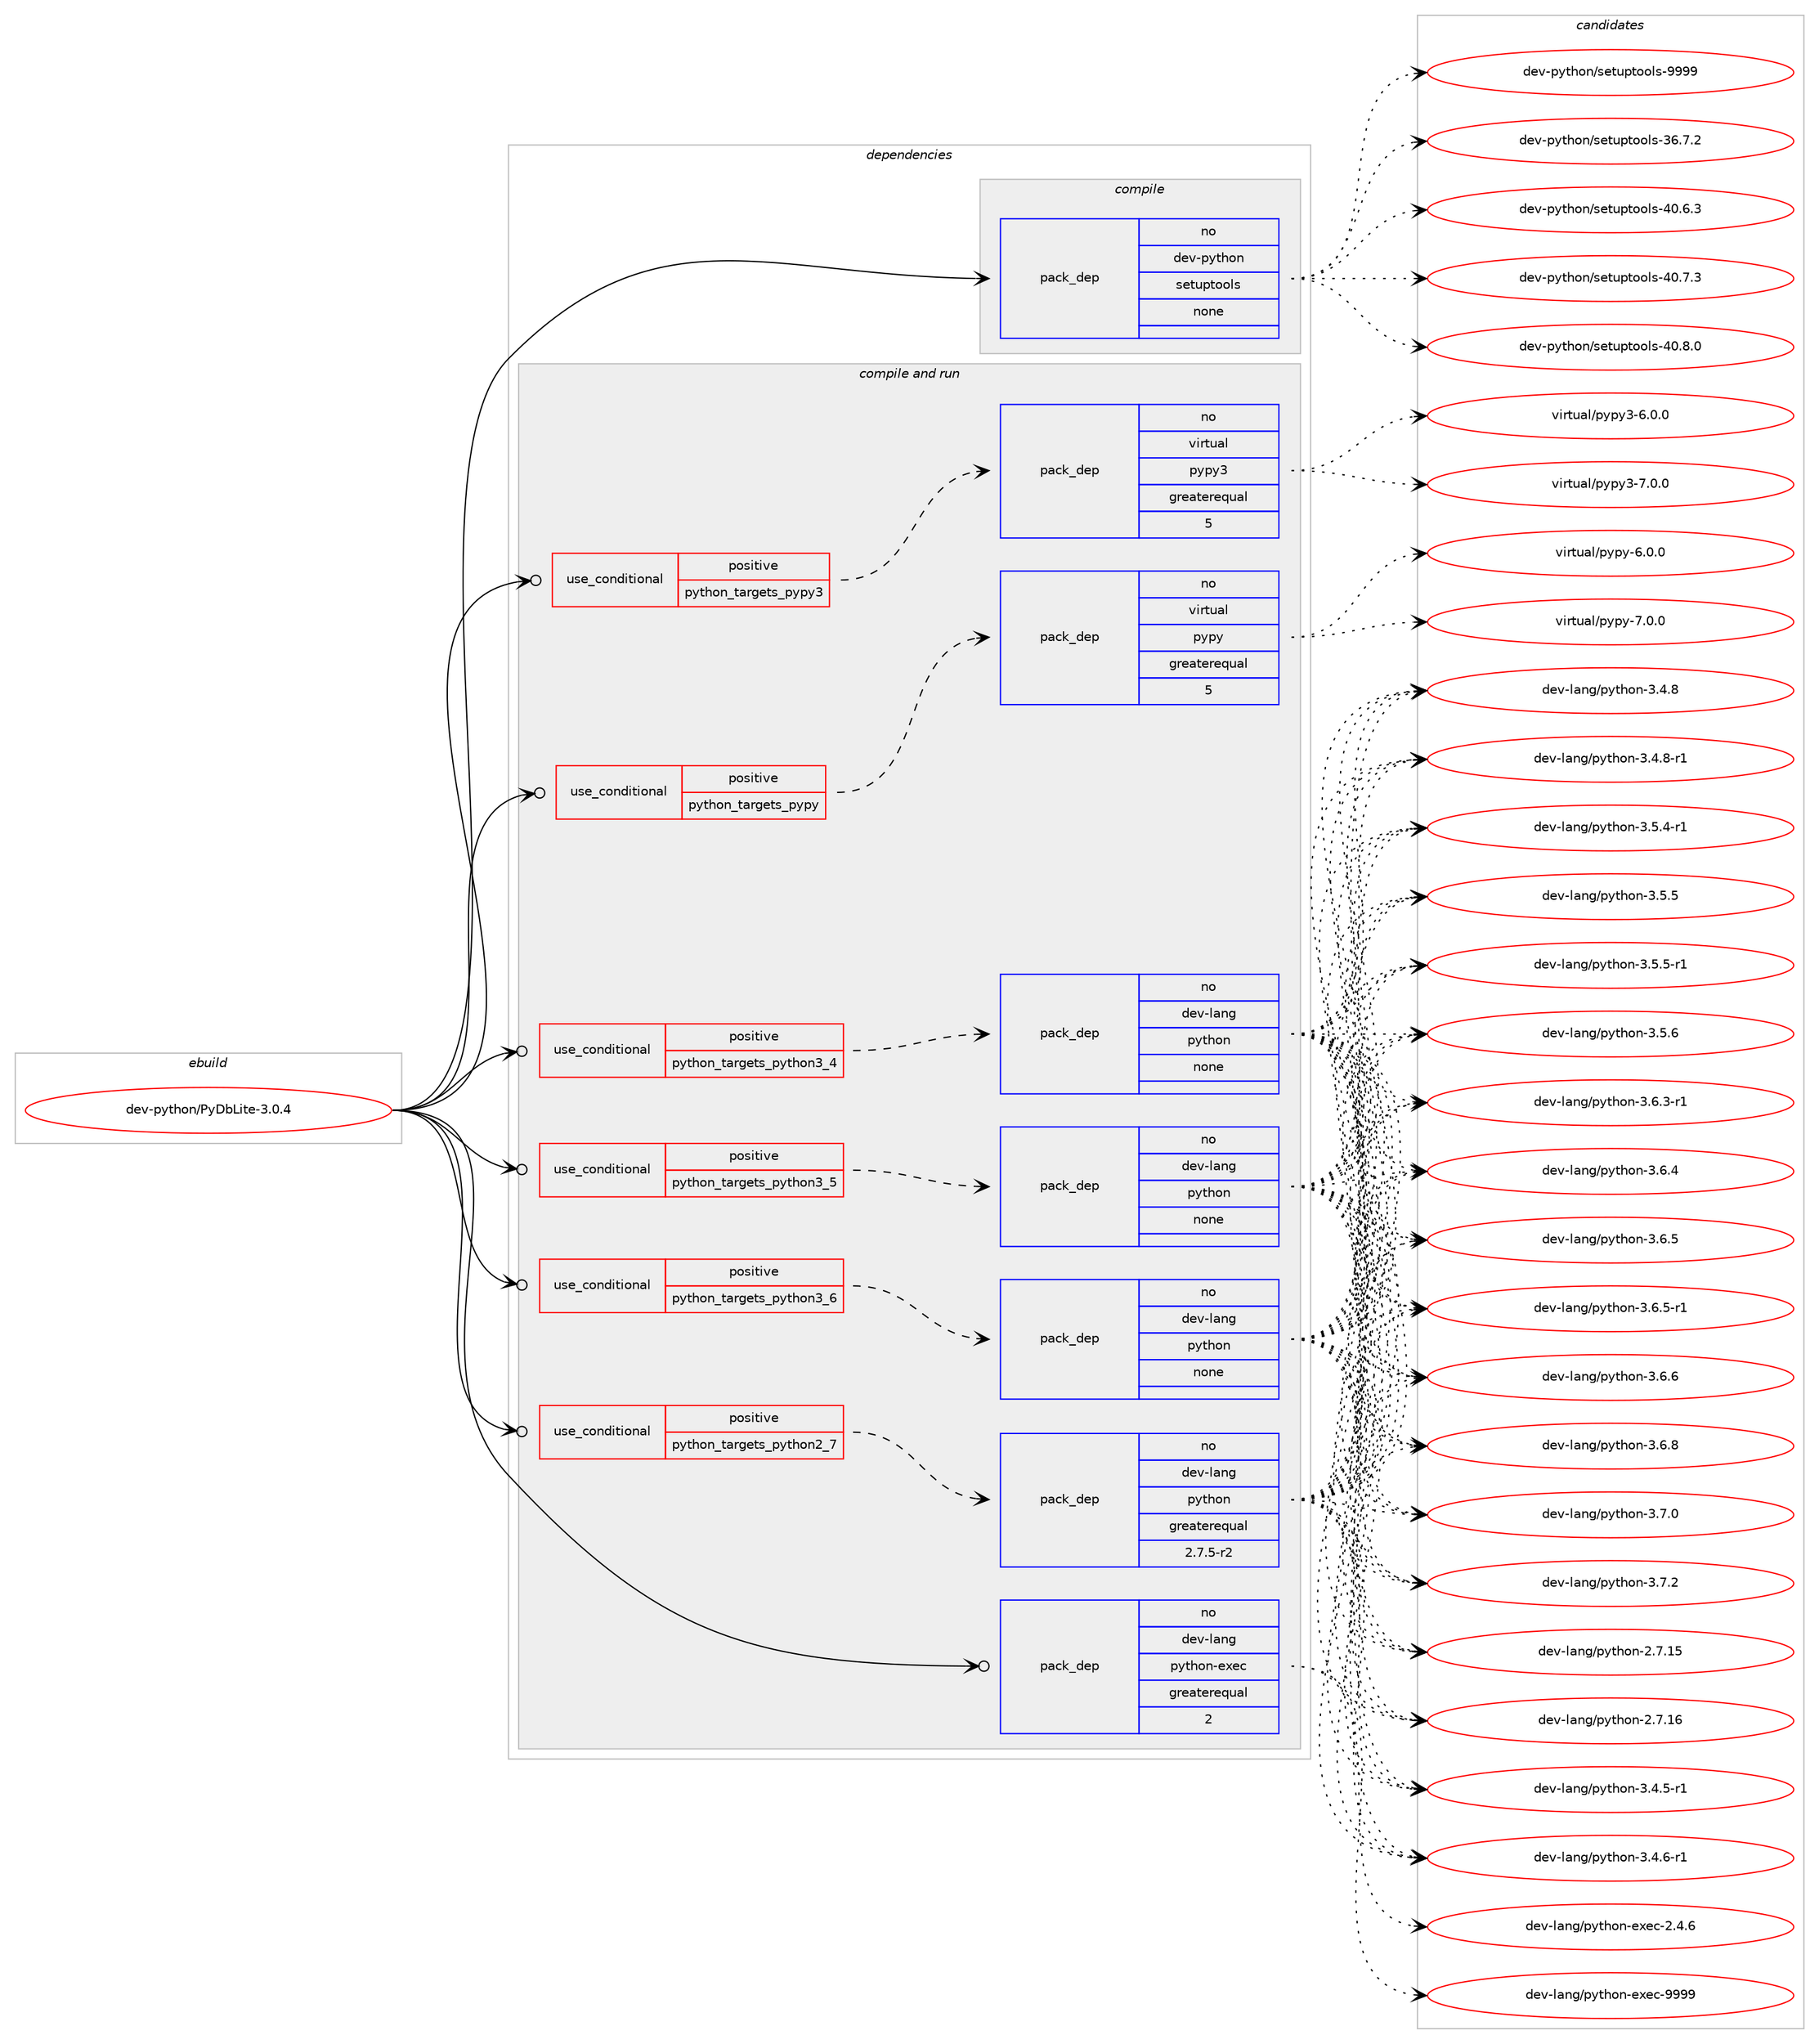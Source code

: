 digraph prolog {

# *************
# Graph options
# *************

newrank=true;
concentrate=true;
compound=true;
graph [rankdir=LR,fontname=Helvetica,fontsize=10,ranksep=1.5];#, ranksep=2.5, nodesep=0.2];
edge  [arrowhead=vee];
node  [fontname=Helvetica,fontsize=10];

# **********
# The ebuild
# **********

subgraph cluster_leftcol {
color=gray;
rank=same;
label=<<i>ebuild</i>>;
id [label="dev-python/PyDbLite-3.0.4", color=red, width=4, href="../dev-python/PyDbLite-3.0.4.svg"];
}

# ****************
# The dependencies
# ****************

subgraph cluster_midcol {
color=gray;
label=<<i>dependencies</i>>;
subgraph cluster_compile {
fillcolor="#eeeeee";
style=filled;
label=<<i>compile</i>>;
subgraph pack1003456 {
dependency1397051 [label=<<TABLE BORDER="0" CELLBORDER="1" CELLSPACING="0" CELLPADDING="4" WIDTH="220"><TR><TD ROWSPAN="6" CELLPADDING="30">pack_dep</TD></TR><TR><TD WIDTH="110">no</TD></TR><TR><TD>dev-python</TD></TR><TR><TD>setuptools</TD></TR><TR><TD>none</TD></TR><TR><TD></TD></TR></TABLE>>, shape=none, color=blue];
}
id:e -> dependency1397051:w [weight=20,style="solid",arrowhead="vee"];
}
subgraph cluster_compileandrun {
fillcolor="#eeeeee";
style=filled;
label=<<i>compile and run</i>>;
subgraph cond370371 {
dependency1397052 [label=<<TABLE BORDER="0" CELLBORDER="1" CELLSPACING="0" CELLPADDING="4"><TR><TD ROWSPAN="3" CELLPADDING="10">use_conditional</TD></TR><TR><TD>positive</TD></TR><TR><TD>python_targets_pypy</TD></TR></TABLE>>, shape=none, color=red];
subgraph pack1003457 {
dependency1397053 [label=<<TABLE BORDER="0" CELLBORDER="1" CELLSPACING="0" CELLPADDING="4" WIDTH="220"><TR><TD ROWSPAN="6" CELLPADDING="30">pack_dep</TD></TR><TR><TD WIDTH="110">no</TD></TR><TR><TD>virtual</TD></TR><TR><TD>pypy</TD></TR><TR><TD>greaterequal</TD></TR><TR><TD>5</TD></TR></TABLE>>, shape=none, color=blue];
}
dependency1397052:e -> dependency1397053:w [weight=20,style="dashed",arrowhead="vee"];
}
id:e -> dependency1397052:w [weight=20,style="solid",arrowhead="odotvee"];
subgraph cond370372 {
dependency1397054 [label=<<TABLE BORDER="0" CELLBORDER="1" CELLSPACING="0" CELLPADDING="4"><TR><TD ROWSPAN="3" CELLPADDING="10">use_conditional</TD></TR><TR><TD>positive</TD></TR><TR><TD>python_targets_pypy3</TD></TR></TABLE>>, shape=none, color=red];
subgraph pack1003458 {
dependency1397055 [label=<<TABLE BORDER="0" CELLBORDER="1" CELLSPACING="0" CELLPADDING="4" WIDTH="220"><TR><TD ROWSPAN="6" CELLPADDING="30">pack_dep</TD></TR><TR><TD WIDTH="110">no</TD></TR><TR><TD>virtual</TD></TR><TR><TD>pypy3</TD></TR><TR><TD>greaterequal</TD></TR><TR><TD>5</TD></TR></TABLE>>, shape=none, color=blue];
}
dependency1397054:e -> dependency1397055:w [weight=20,style="dashed",arrowhead="vee"];
}
id:e -> dependency1397054:w [weight=20,style="solid",arrowhead="odotvee"];
subgraph cond370373 {
dependency1397056 [label=<<TABLE BORDER="0" CELLBORDER="1" CELLSPACING="0" CELLPADDING="4"><TR><TD ROWSPAN="3" CELLPADDING="10">use_conditional</TD></TR><TR><TD>positive</TD></TR><TR><TD>python_targets_python2_7</TD></TR></TABLE>>, shape=none, color=red];
subgraph pack1003459 {
dependency1397057 [label=<<TABLE BORDER="0" CELLBORDER="1" CELLSPACING="0" CELLPADDING="4" WIDTH="220"><TR><TD ROWSPAN="6" CELLPADDING="30">pack_dep</TD></TR><TR><TD WIDTH="110">no</TD></TR><TR><TD>dev-lang</TD></TR><TR><TD>python</TD></TR><TR><TD>greaterequal</TD></TR><TR><TD>2.7.5-r2</TD></TR></TABLE>>, shape=none, color=blue];
}
dependency1397056:e -> dependency1397057:w [weight=20,style="dashed",arrowhead="vee"];
}
id:e -> dependency1397056:w [weight=20,style="solid",arrowhead="odotvee"];
subgraph cond370374 {
dependency1397058 [label=<<TABLE BORDER="0" CELLBORDER="1" CELLSPACING="0" CELLPADDING="4"><TR><TD ROWSPAN="3" CELLPADDING="10">use_conditional</TD></TR><TR><TD>positive</TD></TR><TR><TD>python_targets_python3_4</TD></TR></TABLE>>, shape=none, color=red];
subgraph pack1003460 {
dependency1397059 [label=<<TABLE BORDER="0" CELLBORDER="1" CELLSPACING="0" CELLPADDING="4" WIDTH="220"><TR><TD ROWSPAN="6" CELLPADDING="30">pack_dep</TD></TR><TR><TD WIDTH="110">no</TD></TR><TR><TD>dev-lang</TD></TR><TR><TD>python</TD></TR><TR><TD>none</TD></TR><TR><TD></TD></TR></TABLE>>, shape=none, color=blue];
}
dependency1397058:e -> dependency1397059:w [weight=20,style="dashed",arrowhead="vee"];
}
id:e -> dependency1397058:w [weight=20,style="solid",arrowhead="odotvee"];
subgraph cond370375 {
dependency1397060 [label=<<TABLE BORDER="0" CELLBORDER="1" CELLSPACING="0" CELLPADDING="4"><TR><TD ROWSPAN="3" CELLPADDING="10">use_conditional</TD></TR><TR><TD>positive</TD></TR><TR><TD>python_targets_python3_5</TD></TR></TABLE>>, shape=none, color=red];
subgraph pack1003461 {
dependency1397061 [label=<<TABLE BORDER="0" CELLBORDER="1" CELLSPACING="0" CELLPADDING="4" WIDTH="220"><TR><TD ROWSPAN="6" CELLPADDING="30">pack_dep</TD></TR><TR><TD WIDTH="110">no</TD></TR><TR><TD>dev-lang</TD></TR><TR><TD>python</TD></TR><TR><TD>none</TD></TR><TR><TD></TD></TR></TABLE>>, shape=none, color=blue];
}
dependency1397060:e -> dependency1397061:w [weight=20,style="dashed",arrowhead="vee"];
}
id:e -> dependency1397060:w [weight=20,style="solid",arrowhead="odotvee"];
subgraph cond370376 {
dependency1397062 [label=<<TABLE BORDER="0" CELLBORDER="1" CELLSPACING="0" CELLPADDING="4"><TR><TD ROWSPAN="3" CELLPADDING="10">use_conditional</TD></TR><TR><TD>positive</TD></TR><TR><TD>python_targets_python3_6</TD></TR></TABLE>>, shape=none, color=red];
subgraph pack1003462 {
dependency1397063 [label=<<TABLE BORDER="0" CELLBORDER="1" CELLSPACING="0" CELLPADDING="4" WIDTH="220"><TR><TD ROWSPAN="6" CELLPADDING="30">pack_dep</TD></TR><TR><TD WIDTH="110">no</TD></TR><TR><TD>dev-lang</TD></TR><TR><TD>python</TD></TR><TR><TD>none</TD></TR><TR><TD></TD></TR></TABLE>>, shape=none, color=blue];
}
dependency1397062:e -> dependency1397063:w [weight=20,style="dashed",arrowhead="vee"];
}
id:e -> dependency1397062:w [weight=20,style="solid",arrowhead="odotvee"];
subgraph pack1003463 {
dependency1397064 [label=<<TABLE BORDER="0" CELLBORDER="1" CELLSPACING="0" CELLPADDING="4" WIDTH="220"><TR><TD ROWSPAN="6" CELLPADDING="30">pack_dep</TD></TR><TR><TD WIDTH="110">no</TD></TR><TR><TD>dev-lang</TD></TR><TR><TD>python-exec</TD></TR><TR><TD>greaterequal</TD></TR><TR><TD>2</TD></TR></TABLE>>, shape=none, color=blue];
}
id:e -> dependency1397064:w [weight=20,style="solid",arrowhead="odotvee"];
}
subgraph cluster_run {
fillcolor="#eeeeee";
style=filled;
label=<<i>run</i>>;
}
}

# **************
# The candidates
# **************

subgraph cluster_choices {
rank=same;
color=gray;
label=<<i>candidates</i>>;

subgraph choice1003456 {
color=black;
nodesep=1;
choice100101118451121211161041111104711510111611711211611111110811545515446554650 [label="dev-python/setuptools-36.7.2", color=red, width=4,href="../dev-python/setuptools-36.7.2.svg"];
choice100101118451121211161041111104711510111611711211611111110811545524846544651 [label="dev-python/setuptools-40.6.3", color=red, width=4,href="../dev-python/setuptools-40.6.3.svg"];
choice100101118451121211161041111104711510111611711211611111110811545524846554651 [label="dev-python/setuptools-40.7.3", color=red, width=4,href="../dev-python/setuptools-40.7.3.svg"];
choice100101118451121211161041111104711510111611711211611111110811545524846564648 [label="dev-python/setuptools-40.8.0", color=red, width=4,href="../dev-python/setuptools-40.8.0.svg"];
choice10010111845112121116104111110471151011161171121161111111081154557575757 [label="dev-python/setuptools-9999", color=red, width=4,href="../dev-python/setuptools-9999.svg"];
dependency1397051:e -> choice100101118451121211161041111104711510111611711211611111110811545515446554650:w [style=dotted,weight="100"];
dependency1397051:e -> choice100101118451121211161041111104711510111611711211611111110811545524846544651:w [style=dotted,weight="100"];
dependency1397051:e -> choice100101118451121211161041111104711510111611711211611111110811545524846554651:w [style=dotted,weight="100"];
dependency1397051:e -> choice100101118451121211161041111104711510111611711211611111110811545524846564648:w [style=dotted,weight="100"];
dependency1397051:e -> choice10010111845112121116104111110471151011161171121161111111081154557575757:w [style=dotted,weight="100"];
}
subgraph choice1003457 {
color=black;
nodesep=1;
choice1181051141161179710847112121112121455446484648 [label="virtual/pypy-6.0.0", color=red, width=4,href="../virtual/pypy-6.0.0.svg"];
choice1181051141161179710847112121112121455546484648 [label="virtual/pypy-7.0.0", color=red, width=4,href="../virtual/pypy-7.0.0.svg"];
dependency1397053:e -> choice1181051141161179710847112121112121455446484648:w [style=dotted,weight="100"];
dependency1397053:e -> choice1181051141161179710847112121112121455546484648:w [style=dotted,weight="100"];
}
subgraph choice1003458 {
color=black;
nodesep=1;
choice118105114116117971084711212111212151455446484648 [label="virtual/pypy3-6.0.0", color=red, width=4,href="../virtual/pypy3-6.0.0.svg"];
choice118105114116117971084711212111212151455546484648 [label="virtual/pypy3-7.0.0", color=red, width=4,href="../virtual/pypy3-7.0.0.svg"];
dependency1397055:e -> choice118105114116117971084711212111212151455446484648:w [style=dotted,weight="100"];
dependency1397055:e -> choice118105114116117971084711212111212151455546484648:w [style=dotted,weight="100"];
}
subgraph choice1003459 {
color=black;
nodesep=1;
choice10010111845108971101034711212111610411111045504655464953 [label="dev-lang/python-2.7.15", color=red, width=4,href="../dev-lang/python-2.7.15.svg"];
choice10010111845108971101034711212111610411111045504655464954 [label="dev-lang/python-2.7.16", color=red, width=4,href="../dev-lang/python-2.7.16.svg"];
choice1001011184510897110103471121211161041111104551465246534511449 [label="dev-lang/python-3.4.5-r1", color=red, width=4,href="../dev-lang/python-3.4.5-r1.svg"];
choice1001011184510897110103471121211161041111104551465246544511449 [label="dev-lang/python-3.4.6-r1", color=red, width=4,href="../dev-lang/python-3.4.6-r1.svg"];
choice100101118451089711010347112121116104111110455146524656 [label="dev-lang/python-3.4.8", color=red, width=4,href="../dev-lang/python-3.4.8.svg"];
choice1001011184510897110103471121211161041111104551465246564511449 [label="dev-lang/python-3.4.8-r1", color=red, width=4,href="../dev-lang/python-3.4.8-r1.svg"];
choice1001011184510897110103471121211161041111104551465346524511449 [label="dev-lang/python-3.5.4-r1", color=red, width=4,href="../dev-lang/python-3.5.4-r1.svg"];
choice100101118451089711010347112121116104111110455146534653 [label="dev-lang/python-3.5.5", color=red, width=4,href="../dev-lang/python-3.5.5.svg"];
choice1001011184510897110103471121211161041111104551465346534511449 [label="dev-lang/python-3.5.5-r1", color=red, width=4,href="../dev-lang/python-3.5.5-r1.svg"];
choice100101118451089711010347112121116104111110455146534654 [label="dev-lang/python-3.5.6", color=red, width=4,href="../dev-lang/python-3.5.6.svg"];
choice1001011184510897110103471121211161041111104551465446514511449 [label="dev-lang/python-3.6.3-r1", color=red, width=4,href="../dev-lang/python-3.6.3-r1.svg"];
choice100101118451089711010347112121116104111110455146544652 [label="dev-lang/python-3.6.4", color=red, width=4,href="../dev-lang/python-3.6.4.svg"];
choice100101118451089711010347112121116104111110455146544653 [label="dev-lang/python-3.6.5", color=red, width=4,href="../dev-lang/python-3.6.5.svg"];
choice1001011184510897110103471121211161041111104551465446534511449 [label="dev-lang/python-3.6.5-r1", color=red, width=4,href="../dev-lang/python-3.6.5-r1.svg"];
choice100101118451089711010347112121116104111110455146544654 [label="dev-lang/python-3.6.6", color=red, width=4,href="../dev-lang/python-3.6.6.svg"];
choice100101118451089711010347112121116104111110455146544656 [label="dev-lang/python-3.6.8", color=red, width=4,href="../dev-lang/python-3.6.8.svg"];
choice100101118451089711010347112121116104111110455146554648 [label="dev-lang/python-3.7.0", color=red, width=4,href="../dev-lang/python-3.7.0.svg"];
choice100101118451089711010347112121116104111110455146554650 [label="dev-lang/python-3.7.2", color=red, width=4,href="../dev-lang/python-3.7.2.svg"];
dependency1397057:e -> choice10010111845108971101034711212111610411111045504655464953:w [style=dotted,weight="100"];
dependency1397057:e -> choice10010111845108971101034711212111610411111045504655464954:w [style=dotted,weight="100"];
dependency1397057:e -> choice1001011184510897110103471121211161041111104551465246534511449:w [style=dotted,weight="100"];
dependency1397057:e -> choice1001011184510897110103471121211161041111104551465246544511449:w [style=dotted,weight="100"];
dependency1397057:e -> choice100101118451089711010347112121116104111110455146524656:w [style=dotted,weight="100"];
dependency1397057:e -> choice1001011184510897110103471121211161041111104551465246564511449:w [style=dotted,weight="100"];
dependency1397057:e -> choice1001011184510897110103471121211161041111104551465346524511449:w [style=dotted,weight="100"];
dependency1397057:e -> choice100101118451089711010347112121116104111110455146534653:w [style=dotted,weight="100"];
dependency1397057:e -> choice1001011184510897110103471121211161041111104551465346534511449:w [style=dotted,weight="100"];
dependency1397057:e -> choice100101118451089711010347112121116104111110455146534654:w [style=dotted,weight="100"];
dependency1397057:e -> choice1001011184510897110103471121211161041111104551465446514511449:w [style=dotted,weight="100"];
dependency1397057:e -> choice100101118451089711010347112121116104111110455146544652:w [style=dotted,weight="100"];
dependency1397057:e -> choice100101118451089711010347112121116104111110455146544653:w [style=dotted,weight="100"];
dependency1397057:e -> choice1001011184510897110103471121211161041111104551465446534511449:w [style=dotted,weight="100"];
dependency1397057:e -> choice100101118451089711010347112121116104111110455146544654:w [style=dotted,weight="100"];
dependency1397057:e -> choice100101118451089711010347112121116104111110455146544656:w [style=dotted,weight="100"];
dependency1397057:e -> choice100101118451089711010347112121116104111110455146554648:w [style=dotted,weight="100"];
dependency1397057:e -> choice100101118451089711010347112121116104111110455146554650:w [style=dotted,weight="100"];
}
subgraph choice1003460 {
color=black;
nodesep=1;
choice10010111845108971101034711212111610411111045504655464953 [label="dev-lang/python-2.7.15", color=red, width=4,href="../dev-lang/python-2.7.15.svg"];
choice10010111845108971101034711212111610411111045504655464954 [label="dev-lang/python-2.7.16", color=red, width=4,href="../dev-lang/python-2.7.16.svg"];
choice1001011184510897110103471121211161041111104551465246534511449 [label="dev-lang/python-3.4.5-r1", color=red, width=4,href="../dev-lang/python-3.4.5-r1.svg"];
choice1001011184510897110103471121211161041111104551465246544511449 [label="dev-lang/python-3.4.6-r1", color=red, width=4,href="../dev-lang/python-3.4.6-r1.svg"];
choice100101118451089711010347112121116104111110455146524656 [label="dev-lang/python-3.4.8", color=red, width=4,href="../dev-lang/python-3.4.8.svg"];
choice1001011184510897110103471121211161041111104551465246564511449 [label="dev-lang/python-3.4.8-r1", color=red, width=4,href="../dev-lang/python-3.4.8-r1.svg"];
choice1001011184510897110103471121211161041111104551465346524511449 [label="dev-lang/python-3.5.4-r1", color=red, width=4,href="../dev-lang/python-3.5.4-r1.svg"];
choice100101118451089711010347112121116104111110455146534653 [label="dev-lang/python-3.5.5", color=red, width=4,href="../dev-lang/python-3.5.5.svg"];
choice1001011184510897110103471121211161041111104551465346534511449 [label="dev-lang/python-3.5.5-r1", color=red, width=4,href="../dev-lang/python-3.5.5-r1.svg"];
choice100101118451089711010347112121116104111110455146534654 [label="dev-lang/python-3.5.6", color=red, width=4,href="../dev-lang/python-3.5.6.svg"];
choice1001011184510897110103471121211161041111104551465446514511449 [label="dev-lang/python-3.6.3-r1", color=red, width=4,href="../dev-lang/python-3.6.3-r1.svg"];
choice100101118451089711010347112121116104111110455146544652 [label="dev-lang/python-3.6.4", color=red, width=4,href="../dev-lang/python-3.6.4.svg"];
choice100101118451089711010347112121116104111110455146544653 [label="dev-lang/python-3.6.5", color=red, width=4,href="../dev-lang/python-3.6.5.svg"];
choice1001011184510897110103471121211161041111104551465446534511449 [label="dev-lang/python-3.6.5-r1", color=red, width=4,href="../dev-lang/python-3.6.5-r1.svg"];
choice100101118451089711010347112121116104111110455146544654 [label="dev-lang/python-3.6.6", color=red, width=4,href="../dev-lang/python-3.6.6.svg"];
choice100101118451089711010347112121116104111110455146544656 [label="dev-lang/python-3.6.8", color=red, width=4,href="../dev-lang/python-3.6.8.svg"];
choice100101118451089711010347112121116104111110455146554648 [label="dev-lang/python-3.7.0", color=red, width=4,href="../dev-lang/python-3.7.0.svg"];
choice100101118451089711010347112121116104111110455146554650 [label="dev-lang/python-3.7.2", color=red, width=4,href="../dev-lang/python-3.7.2.svg"];
dependency1397059:e -> choice10010111845108971101034711212111610411111045504655464953:w [style=dotted,weight="100"];
dependency1397059:e -> choice10010111845108971101034711212111610411111045504655464954:w [style=dotted,weight="100"];
dependency1397059:e -> choice1001011184510897110103471121211161041111104551465246534511449:w [style=dotted,weight="100"];
dependency1397059:e -> choice1001011184510897110103471121211161041111104551465246544511449:w [style=dotted,weight="100"];
dependency1397059:e -> choice100101118451089711010347112121116104111110455146524656:w [style=dotted,weight="100"];
dependency1397059:e -> choice1001011184510897110103471121211161041111104551465246564511449:w [style=dotted,weight="100"];
dependency1397059:e -> choice1001011184510897110103471121211161041111104551465346524511449:w [style=dotted,weight="100"];
dependency1397059:e -> choice100101118451089711010347112121116104111110455146534653:w [style=dotted,weight="100"];
dependency1397059:e -> choice1001011184510897110103471121211161041111104551465346534511449:w [style=dotted,weight="100"];
dependency1397059:e -> choice100101118451089711010347112121116104111110455146534654:w [style=dotted,weight="100"];
dependency1397059:e -> choice1001011184510897110103471121211161041111104551465446514511449:w [style=dotted,weight="100"];
dependency1397059:e -> choice100101118451089711010347112121116104111110455146544652:w [style=dotted,weight="100"];
dependency1397059:e -> choice100101118451089711010347112121116104111110455146544653:w [style=dotted,weight="100"];
dependency1397059:e -> choice1001011184510897110103471121211161041111104551465446534511449:w [style=dotted,weight="100"];
dependency1397059:e -> choice100101118451089711010347112121116104111110455146544654:w [style=dotted,weight="100"];
dependency1397059:e -> choice100101118451089711010347112121116104111110455146544656:w [style=dotted,weight="100"];
dependency1397059:e -> choice100101118451089711010347112121116104111110455146554648:w [style=dotted,weight="100"];
dependency1397059:e -> choice100101118451089711010347112121116104111110455146554650:w [style=dotted,weight="100"];
}
subgraph choice1003461 {
color=black;
nodesep=1;
choice10010111845108971101034711212111610411111045504655464953 [label="dev-lang/python-2.7.15", color=red, width=4,href="../dev-lang/python-2.7.15.svg"];
choice10010111845108971101034711212111610411111045504655464954 [label="dev-lang/python-2.7.16", color=red, width=4,href="../dev-lang/python-2.7.16.svg"];
choice1001011184510897110103471121211161041111104551465246534511449 [label="dev-lang/python-3.4.5-r1", color=red, width=4,href="../dev-lang/python-3.4.5-r1.svg"];
choice1001011184510897110103471121211161041111104551465246544511449 [label="dev-lang/python-3.4.6-r1", color=red, width=4,href="../dev-lang/python-3.4.6-r1.svg"];
choice100101118451089711010347112121116104111110455146524656 [label="dev-lang/python-3.4.8", color=red, width=4,href="../dev-lang/python-3.4.8.svg"];
choice1001011184510897110103471121211161041111104551465246564511449 [label="dev-lang/python-3.4.8-r1", color=red, width=4,href="../dev-lang/python-3.4.8-r1.svg"];
choice1001011184510897110103471121211161041111104551465346524511449 [label="dev-lang/python-3.5.4-r1", color=red, width=4,href="../dev-lang/python-3.5.4-r1.svg"];
choice100101118451089711010347112121116104111110455146534653 [label="dev-lang/python-3.5.5", color=red, width=4,href="../dev-lang/python-3.5.5.svg"];
choice1001011184510897110103471121211161041111104551465346534511449 [label="dev-lang/python-3.5.5-r1", color=red, width=4,href="../dev-lang/python-3.5.5-r1.svg"];
choice100101118451089711010347112121116104111110455146534654 [label="dev-lang/python-3.5.6", color=red, width=4,href="../dev-lang/python-3.5.6.svg"];
choice1001011184510897110103471121211161041111104551465446514511449 [label="dev-lang/python-3.6.3-r1", color=red, width=4,href="../dev-lang/python-3.6.3-r1.svg"];
choice100101118451089711010347112121116104111110455146544652 [label="dev-lang/python-3.6.4", color=red, width=4,href="../dev-lang/python-3.6.4.svg"];
choice100101118451089711010347112121116104111110455146544653 [label="dev-lang/python-3.6.5", color=red, width=4,href="../dev-lang/python-3.6.5.svg"];
choice1001011184510897110103471121211161041111104551465446534511449 [label="dev-lang/python-3.6.5-r1", color=red, width=4,href="../dev-lang/python-3.6.5-r1.svg"];
choice100101118451089711010347112121116104111110455146544654 [label="dev-lang/python-3.6.6", color=red, width=4,href="../dev-lang/python-3.6.6.svg"];
choice100101118451089711010347112121116104111110455146544656 [label="dev-lang/python-3.6.8", color=red, width=4,href="../dev-lang/python-3.6.8.svg"];
choice100101118451089711010347112121116104111110455146554648 [label="dev-lang/python-3.7.0", color=red, width=4,href="../dev-lang/python-3.7.0.svg"];
choice100101118451089711010347112121116104111110455146554650 [label="dev-lang/python-3.7.2", color=red, width=4,href="../dev-lang/python-3.7.2.svg"];
dependency1397061:e -> choice10010111845108971101034711212111610411111045504655464953:w [style=dotted,weight="100"];
dependency1397061:e -> choice10010111845108971101034711212111610411111045504655464954:w [style=dotted,weight="100"];
dependency1397061:e -> choice1001011184510897110103471121211161041111104551465246534511449:w [style=dotted,weight="100"];
dependency1397061:e -> choice1001011184510897110103471121211161041111104551465246544511449:w [style=dotted,weight="100"];
dependency1397061:e -> choice100101118451089711010347112121116104111110455146524656:w [style=dotted,weight="100"];
dependency1397061:e -> choice1001011184510897110103471121211161041111104551465246564511449:w [style=dotted,weight="100"];
dependency1397061:e -> choice1001011184510897110103471121211161041111104551465346524511449:w [style=dotted,weight="100"];
dependency1397061:e -> choice100101118451089711010347112121116104111110455146534653:w [style=dotted,weight="100"];
dependency1397061:e -> choice1001011184510897110103471121211161041111104551465346534511449:w [style=dotted,weight="100"];
dependency1397061:e -> choice100101118451089711010347112121116104111110455146534654:w [style=dotted,weight="100"];
dependency1397061:e -> choice1001011184510897110103471121211161041111104551465446514511449:w [style=dotted,weight="100"];
dependency1397061:e -> choice100101118451089711010347112121116104111110455146544652:w [style=dotted,weight="100"];
dependency1397061:e -> choice100101118451089711010347112121116104111110455146544653:w [style=dotted,weight="100"];
dependency1397061:e -> choice1001011184510897110103471121211161041111104551465446534511449:w [style=dotted,weight="100"];
dependency1397061:e -> choice100101118451089711010347112121116104111110455146544654:w [style=dotted,weight="100"];
dependency1397061:e -> choice100101118451089711010347112121116104111110455146544656:w [style=dotted,weight="100"];
dependency1397061:e -> choice100101118451089711010347112121116104111110455146554648:w [style=dotted,weight="100"];
dependency1397061:e -> choice100101118451089711010347112121116104111110455146554650:w [style=dotted,weight="100"];
}
subgraph choice1003462 {
color=black;
nodesep=1;
choice10010111845108971101034711212111610411111045504655464953 [label="dev-lang/python-2.7.15", color=red, width=4,href="../dev-lang/python-2.7.15.svg"];
choice10010111845108971101034711212111610411111045504655464954 [label="dev-lang/python-2.7.16", color=red, width=4,href="../dev-lang/python-2.7.16.svg"];
choice1001011184510897110103471121211161041111104551465246534511449 [label="dev-lang/python-3.4.5-r1", color=red, width=4,href="../dev-lang/python-3.4.5-r1.svg"];
choice1001011184510897110103471121211161041111104551465246544511449 [label="dev-lang/python-3.4.6-r1", color=red, width=4,href="../dev-lang/python-3.4.6-r1.svg"];
choice100101118451089711010347112121116104111110455146524656 [label="dev-lang/python-3.4.8", color=red, width=4,href="../dev-lang/python-3.4.8.svg"];
choice1001011184510897110103471121211161041111104551465246564511449 [label="dev-lang/python-3.4.8-r1", color=red, width=4,href="../dev-lang/python-3.4.8-r1.svg"];
choice1001011184510897110103471121211161041111104551465346524511449 [label="dev-lang/python-3.5.4-r1", color=red, width=4,href="../dev-lang/python-3.5.4-r1.svg"];
choice100101118451089711010347112121116104111110455146534653 [label="dev-lang/python-3.5.5", color=red, width=4,href="../dev-lang/python-3.5.5.svg"];
choice1001011184510897110103471121211161041111104551465346534511449 [label="dev-lang/python-3.5.5-r1", color=red, width=4,href="../dev-lang/python-3.5.5-r1.svg"];
choice100101118451089711010347112121116104111110455146534654 [label="dev-lang/python-3.5.6", color=red, width=4,href="../dev-lang/python-3.5.6.svg"];
choice1001011184510897110103471121211161041111104551465446514511449 [label="dev-lang/python-3.6.3-r1", color=red, width=4,href="../dev-lang/python-3.6.3-r1.svg"];
choice100101118451089711010347112121116104111110455146544652 [label="dev-lang/python-3.6.4", color=red, width=4,href="../dev-lang/python-3.6.4.svg"];
choice100101118451089711010347112121116104111110455146544653 [label="dev-lang/python-3.6.5", color=red, width=4,href="../dev-lang/python-3.6.5.svg"];
choice1001011184510897110103471121211161041111104551465446534511449 [label="dev-lang/python-3.6.5-r1", color=red, width=4,href="../dev-lang/python-3.6.5-r1.svg"];
choice100101118451089711010347112121116104111110455146544654 [label="dev-lang/python-3.6.6", color=red, width=4,href="../dev-lang/python-3.6.6.svg"];
choice100101118451089711010347112121116104111110455146544656 [label="dev-lang/python-3.6.8", color=red, width=4,href="../dev-lang/python-3.6.8.svg"];
choice100101118451089711010347112121116104111110455146554648 [label="dev-lang/python-3.7.0", color=red, width=4,href="../dev-lang/python-3.7.0.svg"];
choice100101118451089711010347112121116104111110455146554650 [label="dev-lang/python-3.7.2", color=red, width=4,href="../dev-lang/python-3.7.2.svg"];
dependency1397063:e -> choice10010111845108971101034711212111610411111045504655464953:w [style=dotted,weight="100"];
dependency1397063:e -> choice10010111845108971101034711212111610411111045504655464954:w [style=dotted,weight="100"];
dependency1397063:e -> choice1001011184510897110103471121211161041111104551465246534511449:w [style=dotted,weight="100"];
dependency1397063:e -> choice1001011184510897110103471121211161041111104551465246544511449:w [style=dotted,weight="100"];
dependency1397063:e -> choice100101118451089711010347112121116104111110455146524656:w [style=dotted,weight="100"];
dependency1397063:e -> choice1001011184510897110103471121211161041111104551465246564511449:w [style=dotted,weight="100"];
dependency1397063:e -> choice1001011184510897110103471121211161041111104551465346524511449:w [style=dotted,weight="100"];
dependency1397063:e -> choice100101118451089711010347112121116104111110455146534653:w [style=dotted,weight="100"];
dependency1397063:e -> choice1001011184510897110103471121211161041111104551465346534511449:w [style=dotted,weight="100"];
dependency1397063:e -> choice100101118451089711010347112121116104111110455146534654:w [style=dotted,weight="100"];
dependency1397063:e -> choice1001011184510897110103471121211161041111104551465446514511449:w [style=dotted,weight="100"];
dependency1397063:e -> choice100101118451089711010347112121116104111110455146544652:w [style=dotted,weight="100"];
dependency1397063:e -> choice100101118451089711010347112121116104111110455146544653:w [style=dotted,weight="100"];
dependency1397063:e -> choice1001011184510897110103471121211161041111104551465446534511449:w [style=dotted,weight="100"];
dependency1397063:e -> choice100101118451089711010347112121116104111110455146544654:w [style=dotted,weight="100"];
dependency1397063:e -> choice100101118451089711010347112121116104111110455146544656:w [style=dotted,weight="100"];
dependency1397063:e -> choice100101118451089711010347112121116104111110455146554648:w [style=dotted,weight="100"];
dependency1397063:e -> choice100101118451089711010347112121116104111110455146554650:w [style=dotted,weight="100"];
}
subgraph choice1003463 {
color=black;
nodesep=1;
choice1001011184510897110103471121211161041111104510112010199455046524654 [label="dev-lang/python-exec-2.4.6", color=red, width=4,href="../dev-lang/python-exec-2.4.6.svg"];
choice10010111845108971101034711212111610411111045101120101994557575757 [label="dev-lang/python-exec-9999", color=red, width=4,href="../dev-lang/python-exec-9999.svg"];
dependency1397064:e -> choice1001011184510897110103471121211161041111104510112010199455046524654:w [style=dotted,weight="100"];
dependency1397064:e -> choice10010111845108971101034711212111610411111045101120101994557575757:w [style=dotted,weight="100"];
}
}

}

